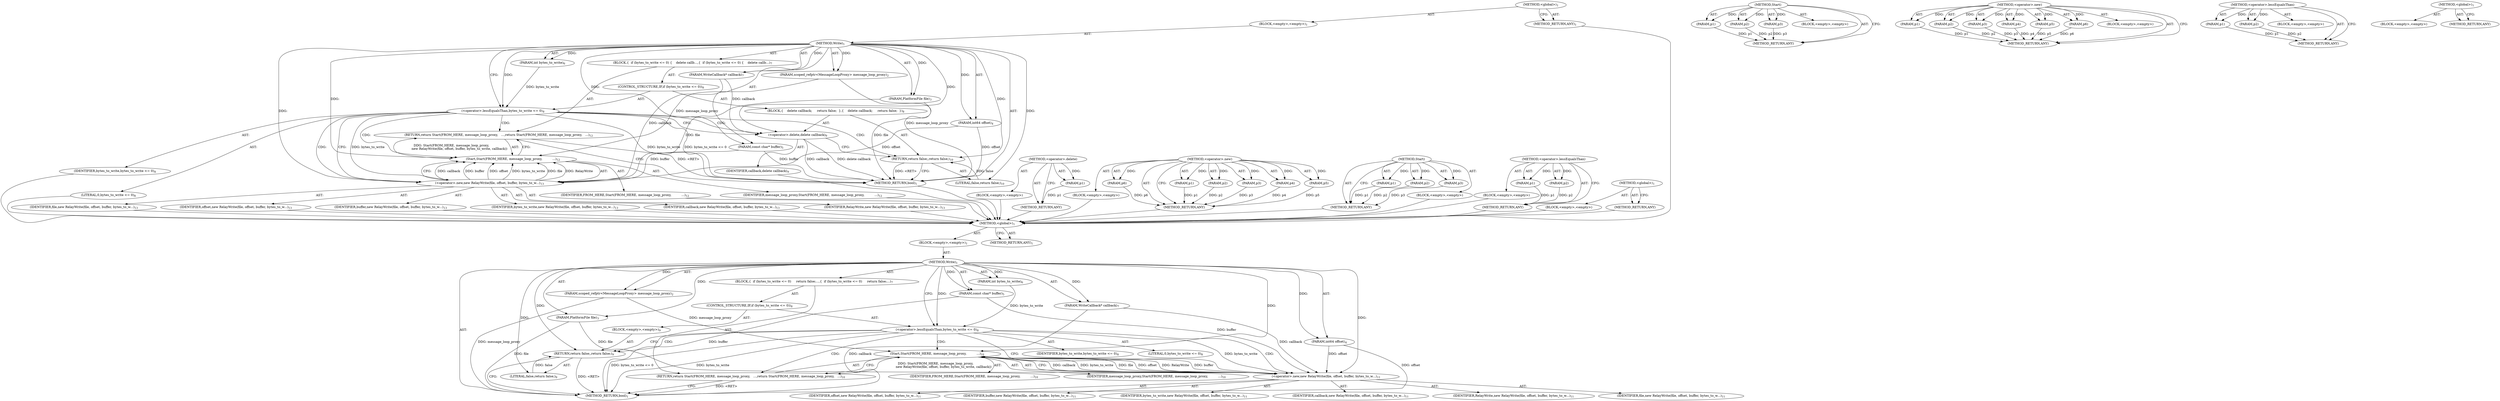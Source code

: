 digraph "&lt;global&gt;" {
vulnerable_6 [label=<(METHOD,&lt;global&gt;)<SUB>1</SUB>>];
vulnerable_7 [label=<(BLOCK,&lt;empty&gt;,&lt;empty&gt;)<SUB>1</SUB>>];
vulnerable_8 [label=<(METHOD,Write)<SUB>1</SUB>>];
vulnerable_9 [label=<(PARAM,scoped_refptr&lt;MessageLoopProxy&gt; message_loop_proxy)<SUB>2</SUB>>];
vulnerable_10 [label=<(PARAM,PlatformFile file)<SUB>3</SUB>>];
vulnerable_11 [label=<(PARAM,int64 offset)<SUB>4</SUB>>];
vulnerable_12 [label=<(PARAM,const char* buffer)<SUB>5</SUB>>];
vulnerable_13 [label=<(PARAM,int bytes_to_write)<SUB>6</SUB>>];
vulnerable_14 [label=<(PARAM,WriteCallback* callback)<SUB>7</SUB>>];
vulnerable_15 [label=<(BLOCK,{
  if (bytes_to_write &lt;= 0)
     return false;...,{
  if (bytes_to_write &lt;= 0)
     return false;...)<SUB>7</SUB>>];
vulnerable_16 [label=<(CONTROL_STRUCTURE,IF,if (bytes_to_write &lt;= 0))<SUB>8</SUB>>];
vulnerable_17 [label=<(&lt;operator&gt;.lessEqualsThan,bytes_to_write &lt;= 0)<SUB>8</SUB>>];
vulnerable_18 [label=<(IDENTIFIER,bytes_to_write,bytes_to_write &lt;= 0)<SUB>8</SUB>>];
vulnerable_19 [label=<(LITERAL,0,bytes_to_write &lt;= 0)<SUB>8</SUB>>];
vulnerable_20 [label=<(BLOCK,&lt;empty&gt;,&lt;empty&gt;)<SUB>9</SUB>>];
vulnerable_21 [label=<(RETURN,return false;,return false;)<SUB>9</SUB>>];
vulnerable_22 [label=<(LITERAL,false,return false;)<SUB>9</SUB>>];
vulnerable_23 [label=<(RETURN,return Start(FROM_HERE, message_loop_proxy,
   ...,return Start(FROM_HERE, message_loop_proxy,
   ...)<SUB>10</SUB>>];
vulnerable_24 [label=<(Start,Start(FROM_HERE, message_loop_proxy,
          ...)<SUB>10</SUB>>];
vulnerable_25 [label=<(IDENTIFIER,FROM_HERE,Start(FROM_HERE, message_loop_proxy,
          ...)<SUB>10</SUB>>];
vulnerable_26 [label=<(IDENTIFIER,message_loop_proxy,Start(FROM_HERE, message_loop_proxy,
          ...)<SUB>10</SUB>>];
vulnerable_27 [label=<(&lt;operator&gt;.new,new RelayWrite(file, offset, buffer, bytes_to_w...)<SUB>11</SUB>>];
vulnerable_28 [label=<(IDENTIFIER,RelayWrite,new RelayWrite(file, offset, buffer, bytes_to_w...)<SUB>11</SUB>>];
vulnerable_29 [label=<(IDENTIFIER,file,new RelayWrite(file, offset, buffer, bytes_to_w...)<SUB>11</SUB>>];
vulnerable_30 [label=<(IDENTIFIER,offset,new RelayWrite(file, offset, buffer, bytes_to_w...)<SUB>11</SUB>>];
vulnerable_31 [label=<(IDENTIFIER,buffer,new RelayWrite(file, offset, buffer, bytes_to_w...)<SUB>11</SUB>>];
vulnerable_32 [label=<(IDENTIFIER,bytes_to_write,new RelayWrite(file, offset, buffer, bytes_to_w...)<SUB>11</SUB>>];
vulnerable_33 [label=<(IDENTIFIER,callback,new RelayWrite(file, offset, buffer, bytes_to_w...)<SUB>11</SUB>>];
vulnerable_34 [label=<(METHOD_RETURN,bool)<SUB>1</SUB>>];
vulnerable_36 [label=<(METHOD_RETURN,ANY)<SUB>1</SUB>>];
vulnerable_70 [label=<(METHOD,Start)>];
vulnerable_71 [label=<(PARAM,p1)>];
vulnerable_72 [label=<(PARAM,p2)>];
vulnerable_73 [label=<(PARAM,p3)>];
vulnerable_74 [label=<(BLOCK,&lt;empty&gt;,&lt;empty&gt;)>];
vulnerable_75 [label=<(METHOD_RETURN,ANY)>];
vulnerable_76 [label=<(METHOD,&lt;operator&gt;.new)>];
vulnerable_77 [label=<(PARAM,p1)>];
vulnerable_78 [label=<(PARAM,p2)>];
vulnerable_79 [label=<(PARAM,p3)>];
vulnerable_80 [label=<(PARAM,p4)>];
vulnerable_81 [label=<(PARAM,p5)>];
vulnerable_82 [label=<(PARAM,p6)>];
vulnerable_83 [label=<(BLOCK,&lt;empty&gt;,&lt;empty&gt;)>];
vulnerable_84 [label=<(METHOD_RETURN,ANY)>];
vulnerable_65 [label=<(METHOD,&lt;operator&gt;.lessEqualsThan)>];
vulnerable_66 [label=<(PARAM,p1)>];
vulnerable_67 [label=<(PARAM,p2)>];
vulnerable_68 [label=<(BLOCK,&lt;empty&gt;,&lt;empty&gt;)>];
vulnerable_69 [label=<(METHOD_RETURN,ANY)>];
vulnerable_59 [label=<(METHOD,&lt;global&gt;)<SUB>1</SUB>>];
vulnerable_60 [label=<(BLOCK,&lt;empty&gt;,&lt;empty&gt;)>];
vulnerable_61 [label=<(METHOD_RETURN,ANY)>];
fixed_6 [label=<(METHOD,&lt;global&gt;)<SUB>1</SUB>>];
fixed_7 [label=<(BLOCK,&lt;empty&gt;,&lt;empty&gt;)<SUB>1</SUB>>];
fixed_8 [label=<(METHOD,Write)<SUB>1</SUB>>];
fixed_9 [label=<(PARAM,scoped_refptr&lt;MessageLoopProxy&gt; message_loop_proxy)<SUB>2</SUB>>];
fixed_10 [label=<(PARAM,PlatformFile file)<SUB>3</SUB>>];
fixed_11 [label=<(PARAM,int64 offset)<SUB>4</SUB>>];
fixed_12 [label=<(PARAM,const char* buffer)<SUB>5</SUB>>];
fixed_13 [label=<(PARAM,int bytes_to_write)<SUB>6</SUB>>];
fixed_14 [label=<(PARAM,WriteCallback* callback)<SUB>7</SUB>>];
fixed_15 [label=<(BLOCK,{
  if (bytes_to_write &lt;= 0) {
    delete callb...,{
  if (bytes_to_write &lt;= 0) {
    delete callb...)<SUB>7</SUB>>];
fixed_16 [label=<(CONTROL_STRUCTURE,IF,if (bytes_to_write &lt;= 0))<SUB>8</SUB>>];
fixed_17 [label=<(&lt;operator&gt;.lessEqualsThan,bytes_to_write &lt;= 0)<SUB>8</SUB>>];
fixed_18 [label=<(IDENTIFIER,bytes_to_write,bytes_to_write &lt;= 0)<SUB>8</SUB>>];
fixed_19 [label=<(LITERAL,0,bytes_to_write &lt;= 0)<SUB>8</SUB>>];
fixed_20 [label=<(BLOCK,{
    delete callback;
     return false;
  },{
    delete callback;
     return false;
  })<SUB>8</SUB>>];
fixed_21 [label=<(&lt;operator&gt;.delete,delete callback)<SUB>9</SUB>>];
fixed_22 [label=<(IDENTIFIER,callback,delete callback)<SUB>9</SUB>>];
fixed_23 [label=<(RETURN,return false;,return false;)<SUB>10</SUB>>];
fixed_24 [label=<(LITERAL,false,return false;)<SUB>10</SUB>>];
fixed_25 [label=<(RETURN,return Start(FROM_HERE, message_loop_proxy,
   ...,return Start(FROM_HERE, message_loop_proxy,
   ...)<SUB>12</SUB>>];
fixed_26 [label=<(Start,Start(FROM_HERE, message_loop_proxy,
          ...)<SUB>12</SUB>>];
fixed_27 [label=<(IDENTIFIER,FROM_HERE,Start(FROM_HERE, message_loop_proxy,
          ...)<SUB>12</SUB>>];
fixed_28 [label=<(IDENTIFIER,message_loop_proxy,Start(FROM_HERE, message_loop_proxy,
          ...)<SUB>12</SUB>>];
fixed_29 [label=<(&lt;operator&gt;.new,new RelayWrite(file, offset, buffer, bytes_to_w...)<SUB>13</SUB>>];
fixed_30 [label=<(IDENTIFIER,RelayWrite,new RelayWrite(file, offset, buffer, bytes_to_w...)<SUB>13</SUB>>];
fixed_31 [label=<(IDENTIFIER,file,new RelayWrite(file, offset, buffer, bytes_to_w...)<SUB>13</SUB>>];
fixed_32 [label=<(IDENTIFIER,offset,new RelayWrite(file, offset, buffer, bytes_to_w...)<SUB>13</SUB>>];
fixed_33 [label=<(IDENTIFIER,buffer,new RelayWrite(file, offset, buffer, bytes_to_w...)<SUB>13</SUB>>];
fixed_34 [label=<(IDENTIFIER,bytes_to_write,new RelayWrite(file, offset, buffer, bytes_to_w...)<SUB>13</SUB>>];
fixed_35 [label=<(IDENTIFIER,callback,new RelayWrite(file, offset, buffer, bytes_to_w...)<SUB>13</SUB>>];
fixed_36 [label=<(METHOD_RETURN,bool)<SUB>1</SUB>>];
fixed_38 [label=<(METHOD_RETURN,ANY)<SUB>1</SUB>>];
fixed_72 [label=<(METHOD,&lt;operator&gt;.delete)>];
fixed_73 [label=<(PARAM,p1)>];
fixed_74 [label=<(BLOCK,&lt;empty&gt;,&lt;empty&gt;)>];
fixed_75 [label=<(METHOD_RETURN,ANY)>];
fixed_82 [label=<(METHOD,&lt;operator&gt;.new)>];
fixed_83 [label=<(PARAM,p1)>];
fixed_84 [label=<(PARAM,p2)>];
fixed_85 [label=<(PARAM,p3)>];
fixed_86 [label=<(PARAM,p4)>];
fixed_87 [label=<(PARAM,p5)>];
fixed_88 [label=<(PARAM,p6)>];
fixed_89 [label=<(BLOCK,&lt;empty&gt;,&lt;empty&gt;)>];
fixed_90 [label=<(METHOD_RETURN,ANY)>];
fixed_76 [label=<(METHOD,Start)>];
fixed_77 [label=<(PARAM,p1)>];
fixed_78 [label=<(PARAM,p2)>];
fixed_79 [label=<(PARAM,p3)>];
fixed_80 [label=<(BLOCK,&lt;empty&gt;,&lt;empty&gt;)>];
fixed_81 [label=<(METHOD_RETURN,ANY)>];
fixed_67 [label=<(METHOD,&lt;operator&gt;.lessEqualsThan)>];
fixed_68 [label=<(PARAM,p1)>];
fixed_69 [label=<(PARAM,p2)>];
fixed_70 [label=<(BLOCK,&lt;empty&gt;,&lt;empty&gt;)>];
fixed_71 [label=<(METHOD_RETURN,ANY)>];
fixed_61 [label=<(METHOD,&lt;global&gt;)<SUB>1</SUB>>];
fixed_62 [label=<(BLOCK,&lt;empty&gt;,&lt;empty&gt;)>];
fixed_63 [label=<(METHOD_RETURN,ANY)>];
vulnerable_6 -> vulnerable_7  [key=0, label="AST: "];
vulnerable_6 -> vulnerable_36  [key=0, label="AST: "];
vulnerable_6 -> vulnerable_36  [key=1, label="CFG: "];
vulnerable_7 -> vulnerable_8  [key=0, label="AST: "];
vulnerable_8 -> vulnerable_9  [key=0, label="AST: "];
vulnerable_8 -> vulnerable_9  [key=1, label="DDG: "];
vulnerable_8 -> vulnerable_10  [key=0, label="AST: "];
vulnerable_8 -> vulnerable_10  [key=1, label="DDG: "];
vulnerable_8 -> vulnerable_11  [key=0, label="AST: "];
vulnerable_8 -> vulnerable_11  [key=1, label="DDG: "];
vulnerable_8 -> vulnerable_12  [key=0, label="AST: "];
vulnerable_8 -> vulnerable_12  [key=1, label="DDG: "];
vulnerable_8 -> vulnerable_13  [key=0, label="AST: "];
vulnerable_8 -> vulnerable_13  [key=1, label="DDG: "];
vulnerable_8 -> vulnerable_14  [key=0, label="AST: "];
vulnerable_8 -> vulnerable_14  [key=1, label="DDG: "];
vulnerable_8 -> vulnerable_15  [key=0, label="AST: "];
vulnerable_8 -> vulnerable_34  [key=0, label="AST: "];
vulnerable_8 -> vulnerable_17  [key=0, label="CFG: "];
vulnerable_8 -> vulnerable_17  [key=1, label="DDG: "];
vulnerable_8 -> vulnerable_21  [key=0, label="DDG: "];
vulnerable_8 -> vulnerable_24  [key=0, label="DDG: "];
vulnerable_8 -> vulnerable_22  [key=0, label="DDG: "];
vulnerable_8 -> vulnerable_27  [key=0, label="DDG: "];
vulnerable_9 -> vulnerable_34  [key=0, label="DDG: message_loop_proxy"];
vulnerable_9 -> vulnerable_24  [key=0, label="DDG: message_loop_proxy"];
vulnerable_10 -> vulnerable_34  [key=0, label="DDG: file"];
vulnerable_10 -> vulnerable_27  [key=0, label="DDG: file"];
vulnerable_11 -> vulnerable_34  [key=0, label="DDG: offset"];
vulnerable_11 -> vulnerable_27  [key=0, label="DDG: offset"];
vulnerable_12 -> vulnerable_34  [key=0, label="DDG: buffer"];
vulnerable_12 -> vulnerable_27  [key=0, label="DDG: buffer"];
vulnerable_13 -> vulnerable_17  [key=0, label="DDG: bytes_to_write"];
vulnerable_14 -> vulnerable_34  [key=0, label="DDG: callback"];
vulnerable_14 -> vulnerable_27  [key=0, label="DDG: callback"];
vulnerable_15 -> vulnerable_16  [key=0, label="AST: "];
vulnerable_15 -> vulnerable_23  [key=0, label="AST: "];
vulnerable_16 -> vulnerable_17  [key=0, label="AST: "];
vulnerable_16 -> vulnerable_20  [key=0, label="AST: "];
vulnerable_17 -> vulnerable_18  [key=0, label="AST: "];
vulnerable_17 -> vulnerable_19  [key=0, label="AST: "];
vulnerable_17 -> vulnerable_21  [key=0, label="CFG: "];
vulnerable_17 -> vulnerable_21  [key=1, label="CDG: "];
vulnerable_17 -> vulnerable_27  [key=0, label="CFG: "];
vulnerable_17 -> vulnerable_27  [key=1, label="DDG: bytes_to_write"];
vulnerable_17 -> vulnerable_27  [key=2, label="CDG: "];
vulnerable_17 -> vulnerable_34  [key=0, label="DDG: bytes_to_write"];
vulnerable_17 -> vulnerable_34  [key=1, label="DDG: bytes_to_write &lt;= 0"];
vulnerable_17 -> vulnerable_24  [key=0, label="CDG: "];
vulnerable_17 -> vulnerable_23  [key=0, label="CDG: "];
vulnerable_20 -> vulnerable_21  [key=0, label="AST: "];
vulnerable_21 -> vulnerable_22  [key=0, label="AST: "];
vulnerable_21 -> vulnerable_34  [key=0, label="CFG: "];
vulnerable_21 -> vulnerable_34  [key=1, label="DDG: &lt;RET&gt;"];
vulnerable_22 -> vulnerable_21  [key=0, label="DDG: false"];
vulnerable_23 -> vulnerable_24  [key=0, label="AST: "];
vulnerable_23 -> vulnerable_34  [key=0, label="CFG: "];
vulnerable_23 -> vulnerable_34  [key=1, label="DDG: &lt;RET&gt;"];
vulnerable_24 -> vulnerable_25  [key=0, label="AST: "];
vulnerable_24 -> vulnerable_26  [key=0, label="AST: "];
vulnerable_24 -> vulnerable_27  [key=0, label="AST: "];
vulnerable_24 -> vulnerable_23  [key=0, label="CFG: "];
vulnerable_24 -> vulnerable_23  [key=1, label="DDG: Start(FROM_HERE, message_loop_proxy,
                new RelayWrite(file, offset, buffer, bytes_to_write, callback))"];
vulnerable_27 -> vulnerable_28  [key=0, label="AST: "];
vulnerable_27 -> vulnerable_29  [key=0, label="AST: "];
vulnerable_27 -> vulnerable_30  [key=0, label="AST: "];
vulnerable_27 -> vulnerable_31  [key=0, label="AST: "];
vulnerable_27 -> vulnerable_32  [key=0, label="AST: "];
vulnerable_27 -> vulnerable_33  [key=0, label="AST: "];
vulnerable_27 -> vulnerable_24  [key=0, label="CFG: "];
vulnerable_27 -> vulnerable_24  [key=1, label="DDG: callback"];
vulnerable_27 -> vulnerable_24  [key=2, label="DDG: bytes_to_write"];
vulnerable_27 -> vulnerable_24  [key=3, label="DDG: file"];
vulnerable_27 -> vulnerable_24  [key=4, label="DDG: offset"];
vulnerable_27 -> vulnerable_24  [key=5, label="DDG: RelayWrite"];
vulnerable_27 -> vulnerable_24  [key=6, label="DDG: buffer"];
vulnerable_70 -> vulnerable_71  [key=0, label="AST: "];
vulnerable_70 -> vulnerable_71  [key=1, label="DDG: "];
vulnerable_70 -> vulnerable_74  [key=0, label="AST: "];
vulnerable_70 -> vulnerable_72  [key=0, label="AST: "];
vulnerable_70 -> vulnerable_72  [key=1, label="DDG: "];
vulnerable_70 -> vulnerable_75  [key=0, label="AST: "];
vulnerable_70 -> vulnerable_75  [key=1, label="CFG: "];
vulnerable_70 -> vulnerable_73  [key=0, label="AST: "];
vulnerable_70 -> vulnerable_73  [key=1, label="DDG: "];
vulnerable_71 -> vulnerable_75  [key=0, label="DDG: p1"];
vulnerable_72 -> vulnerable_75  [key=0, label="DDG: p2"];
vulnerable_73 -> vulnerable_75  [key=0, label="DDG: p3"];
vulnerable_76 -> vulnerable_77  [key=0, label="AST: "];
vulnerable_76 -> vulnerable_77  [key=1, label="DDG: "];
vulnerable_76 -> vulnerable_83  [key=0, label="AST: "];
vulnerable_76 -> vulnerable_78  [key=0, label="AST: "];
vulnerable_76 -> vulnerable_78  [key=1, label="DDG: "];
vulnerable_76 -> vulnerable_84  [key=0, label="AST: "];
vulnerable_76 -> vulnerable_84  [key=1, label="CFG: "];
vulnerable_76 -> vulnerable_79  [key=0, label="AST: "];
vulnerable_76 -> vulnerable_79  [key=1, label="DDG: "];
vulnerable_76 -> vulnerable_80  [key=0, label="AST: "];
vulnerable_76 -> vulnerable_80  [key=1, label="DDG: "];
vulnerable_76 -> vulnerable_81  [key=0, label="AST: "];
vulnerable_76 -> vulnerable_81  [key=1, label="DDG: "];
vulnerable_76 -> vulnerable_82  [key=0, label="AST: "];
vulnerable_76 -> vulnerable_82  [key=1, label="DDG: "];
vulnerable_77 -> vulnerable_84  [key=0, label="DDG: p1"];
vulnerable_78 -> vulnerable_84  [key=0, label="DDG: p2"];
vulnerable_79 -> vulnerable_84  [key=0, label="DDG: p3"];
vulnerable_80 -> vulnerable_84  [key=0, label="DDG: p4"];
vulnerable_81 -> vulnerable_84  [key=0, label="DDG: p5"];
vulnerable_82 -> vulnerable_84  [key=0, label="DDG: p6"];
vulnerable_65 -> vulnerable_66  [key=0, label="AST: "];
vulnerable_65 -> vulnerable_66  [key=1, label="DDG: "];
vulnerable_65 -> vulnerable_68  [key=0, label="AST: "];
vulnerable_65 -> vulnerable_67  [key=0, label="AST: "];
vulnerable_65 -> vulnerable_67  [key=1, label="DDG: "];
vulnerable_65 -> vulnerable_69  [key=0, label="AST: "];
vulnerable_65 -> vulnerable_69  [key=1, label="CFG: "];
vulnerable_66 -> vulnerable_69  [key=0, label="DDG: p1"];
vulnerable_67 -> vulnerable_69  [key=0, label="DDG: p2"];
vulnerable_59 -> vulnerable_60  [key=0, label="AST: "];
vulnerable_59 -> vulnerable_61  [key=0, label="AST: "];
vulnerable_59 -> vulnerable_61  [key=1, label="CFG: "];
fixed_6 -> fixed_7  [key=0, label="AST: "];
fixed_6 -> fixed_38  [key=0, label="AST: "];
fixed_6 -> fixed_38  [key=1, label="CFG: "];
fixed_7 -> fixed_8  [key=0, label="AST: "];
fixed_8 -> fixed_9  [key=0, label="AST: "];
fixed_8 -> fixed_9  [key=1, label="DDG: "];
fixed_8 -> fixed_10  [key=0, label="AST: "];
fixed_8 -> fixed_10  [key=1, label="DDG: "];
fixed_8 -> fixed_11  [key=0, label="AST: "];
fixed_8 -> fixed_11  [key=1, label="DDG: "];
fixed_8 -> fixed_12  [key=0, label="AST: "];
fixed_8 -> fixed_12  [key=1, label="DDG: "];
fixed_8 -> fixed_13  [key=0, label="AST: "];
fixed_8 -> fixed_13  [key=1, label="DDG: "];
fixed_8 -> fixed_14  [key=0, label="AST: "];
fixed_8 -> fixed_14  [key=1, label="DDG: "];
fixed_8 -> fixed_15  [key=0, label="AST: "];
fixed_8 -> fixed_36  [key=0, label="AST: "];
fixed_8 -> fixed_17  [key=0, label="CFG: "];
fixed_8 -> fixed_17  [key=1, label="DDG: "];
fixed_8 -> fixed_23  [key=0, label="DDG: "];
fixed_8 -> fixed_26  [key=0, label="DDG: "];
fixed_8 -> fixed_21  [key=0, label="DDG: "];
fixed_8 -> fixed_24  [key=0, label="DDG: "];
fixed_8 -> fixed_29  [key=0, label="DDG: "];
fixed_9 -> fixed_36  [key=0, label="DDG: message_loop_proxy"];
fixed_9 -> fixed_26  [key=0, label="DDG: message_loop_proxy"];
fixed_10 -> fixed_36  [key=0, label="DDG: file"];
fixed_10 -> fixed_29  [key=0, label="DDG: file"];
fixed_11 -> fixed_36  [key=0, label="DDG: offset"];
fixed_11 -> fixed_29  [key=0, label="DDG: offset"];
fixed_12 -> fixed_36  [key=0, label="DDG: buffer"];
fixed_12 -> fixed_29  [key=0, label="DDG: buffer"];
fixed_13 -> fixed_17  [key=0, label="DDG: bytes_to_write"];
fixed_14 -> fixed_21  [key=0, label="DDG: callback"];
fixed_14 -> fixed_29  [key=0, label="DDG: callback"];
fixed_15 -> fixed_16  [key=0, label="AST: "];
fixed_15 -> fixed_25  [key=0, label="AST: "];
fixed_16 -> fixed_17  [key=0, label="AST: "];
fixed_16 -> fixed_20  [key=0, label="AST: "];
fixed_17 -> fixed_18  [key=0, label="AST: "];
fixed_17 -> fixed_19  [key=0, label="AST: "];
fixed_17 -> fixed_21  [key=0, label="CFG: "];
fixed_17 -> fixed_21  [key=1, label="CDG: "];
fixed_17 -> fixed_29  [key=0, label="CFG: "];
fixed_17 -> fixed_29  [key=1, label="DDG: bytes_to_write"];
fixed_17 -> fixed_29  [key=2, label="CDG: "];
fixed_17 -> fixed_36  [key=0, label="DDG: bytes_to_write"];
fixed_17 -> fixed_36  [key=1, label="DDG: bytes_to_write &lt;= 0"];
fixed_17 -> fixed_26  [key=0, label="CDG: "];
fixed_17 -> fixed_23  [key=0, label="CDG: "];
fixed_17 -> fixed_25  [key=0, label="CDG: "];
fixed_18 -> vulnerable_6  [key=0];
fixed_19 -> vulnerable_6  [key=0];
fixed_20 -> fixed_21  [key=0, label="AST: "];
fixed_20 -> fixed_23  [key=0, label="AST: "];
fixed_21 -> fixed_22  [key=0, label="AST: "];
fixed_21 -> fixed_23  [key=0, label="CFG: "];
fixed_21 -> fixed_36  [key=0, label="DDG: callback"];
fixed_21 -> fixed_36  [key=1, label="DDG: delete callback"];
fixed_22 -> vulnerable_6  [key=0];
fixed_23 -> fixed_24  [key=0, label="AST: "];
fixed_23 -> fixed_36  [key=0, label="CFG: "];
fixed_23 -> fixed_36  [key=1, label="DDG: &lt;RET&gt;"];
fixed_24 -> fixed_23  [key=0, label="DDG: false"];
fixed_25 -> fixed_26  [key=0, label="AST: "];
fixed_25 -> fixed_36  [key=0, label="CFG: "];
fixed_25 -> fixed_36  [key=1, label="DDG: &lt;RET&gt;"];
fixed_26 -> fixed_27  [key=0, label="AST: "];
fixed_26 -> fixed_28  [key=0, label="AST: "];
fixed_26 -> fixed_29  [key=0, label="AST: "];
fixed_26 -> fixed_25  [key=0, label="CFG: "];
fixed_26 -> fixed_25  [key=1, label="DDG: Start(FROM_HERE, message_loop_proxy,
                new RelayWrite(file, offset, buffer, bytes_to_write, callback))"];
fixed_27 -> vulnerable_6  [key=0];
fixed_28 -> vulnerable_6  [key=0];
fixed_29 -> fixed_30  [key=0, label="AST: "];
fixed_29 -> fixed_31  [key=0, label="AST: "];
fixed_29 -> fixed_32  [key=0, label="AST: "];
fixed_29 -> fixed_33  [key=0, label="AST: "];
fixed_29 -> fixed_34  [key=0, label="AST: "];
fixed_29 -> fixed_35  [key=0, label="AST: "];
fixed_29 -> fixed_26  [key=0, label="CFG: "];
fixed_29 -> fixed_26  [key=1, label="DDG: callback"];
fixed_29 -> fixed_26  [key=2, label="DDG: buffer"];
fixed_29 -> fixed_26  [key=3, label="DDG: offset"];
fixed_29 -> fixed_26  [key=4, label="DDG: bytes_to_write"];
fixed_29 -> fixed_26  [key=5, label="DDG: file"];
fixed_29 -> fixed_26  [key=6, label="DDG: RelayWrite"];
fixed_30 -> vulnerable_6  [key=0];
fixed_31 -> vulnerable_6  [key=0];
fixed_32 -> vulnerable_6  [key=0];
fixed_33 -> vulnerable_6  [key=0];
fixed_34 -> vulnerable_6  [key=0];
fixed_35 -> vulnerable_6  [key=0];
fixed_36 -> vulnerable_6  [key=0];
fixed_38 -> vulnerable_6  [key=0];
fixed_72 -> fixed_73  [key=0, label="AST: "];
fixed_72 -> fixed_73  [key=1, label="DDG: "];
fixed_72 -> fixed_74  [key=0, label="AST: "];
fixed_72 -> fixed_75  [key=0, label="AST: "];
fixed_72 -> fixed_75  [key=1, label="CFG: "];
fixed_73 -> fixed_75  [key=0, label="DDG: p1"];
fixed_74 -> vulnerable_6  [key=0];
fixed_75 -> vulnerable_6  [key=0];
fixed_82 -> fixed_83  [key=0, label="AST: "];
fixed_82 -> fixed_83  [key=1, label="DDG: "];
fixed_82 -> fixed_89  [key=0, label="AST: "];
fixed_82 -> fixed_84  [key=0, label="AST: "];
fixed_82 -> fixed_84  [key=1, label="DDG: "];
fixed_82 -> fixed_90  [key=0, label="AST: "];
fixed_82 -> fixed_90  [key=1, label="CFG: "];
fixed_82 -> fixed_85  [key=0, label="AST: "];
fixed_82 -> fixed_85  [key=1, label="DDG: "];
fixed_82 -> fixed_86  [key=0, label="AST: "];
fixed_82 -> fixed_86  [key=1, label="DDG: "];
fixed_82 -> fixed_87  [key=0, label="AST: "];
fixed_82 -> fixed_87  [key=1, label="DDG: "];
fixed_82 -> fixed_88  [key=0, label="AST: "];
fixed_82 -> fixed_88  [key=1, label="DDG: "];
fixed_83 -> fixed_90  [key=0, label="DDG: p1"];
fixed_84 -> fixed_90  [key=0, label="DDG: p2"];
fixed_85 -> fixed_90  [key=0, label="DDG: p3"];
fixed_86 -> fixed_90  [key=0, label="DDG: p4"];
fixed_87 -> fixed_90  [key=0, label="DDG: p5"];
fixed_88 -> fixed_90  [key=0, label="DDG: p6"];
fixed_89 -> vulnerable_6  [key=0];
fixed_90 -> vulnerable_6  [key=0];
fixed_76 -> fixed_77  [key=0, label="AST: "];
fixed_76 -> fixed_77  [key=1, label="DDG: "];
fixed_76 -> fixed_80  [key=0, label="AST: "];
fixed_76 -> fixed_78  [key=0, label="AST: "];
fixed_76 -> fixed_78  [key=1, label="DDG: "];
fixed_76 -> fixed_81  [key=0, label="AST: "];
fixed_76 -> fixed_81  [key=1, label="CFG: "];
fixed_76 -> fixed_79  [key=0, label="AST: "];
fixed_76 -> fixed_79  [key=1, label="DDG: "];
fixed_77 -> fixed_81  [key=0, label="DDG: p1"];
fixed_78 -> fixed_81  [key=0, label="DDG: p2"];
fixed_79 -> fixed_81  [key=0, label="DDG: p3"];
fixed_80 -> vulnerable_6  [key=0];
fixed_81 -> vulnerable_6  [key=0];
fixed_67 -> fixed_68  [key=0, label="AST: "];
fixed_67 -> fixed_68  [key=1, label="DDG: "];
fixed_67 -> fixed_70  [key=0, label="AST: "];
fixed_67 -> fixed_69  [key=0, label="AST: "];
fixed_67 -> fixed_69  [key=1, label="DDG: "];
fixed_67 -> fixed_71  [key=0, label="AST: "];
fixed_67 -> fixed_71  [key=1, label="CFG: "];
fixed_68 -> fixed_71  [key=0, label="DDG: p1"];
fixed_69 -> fixed_71  [key=0, label="DDG: p2"];
fixed_70 -> vulnerable_6  [key=0];
fixed_71 -> vulnerable_6  [key=0];
fixed_61 -> fixed_62  [key=0, label="AST: "];
fixed_61 -> fixed_63  [key=0, label="AST: "];
fixed_61 -> fixed_63  [key=1, label="CFG: "];
fixed_62 -> vulnerable_6  [key=0];
fixed_63 -> vulnerable_6  [key=0];
}

